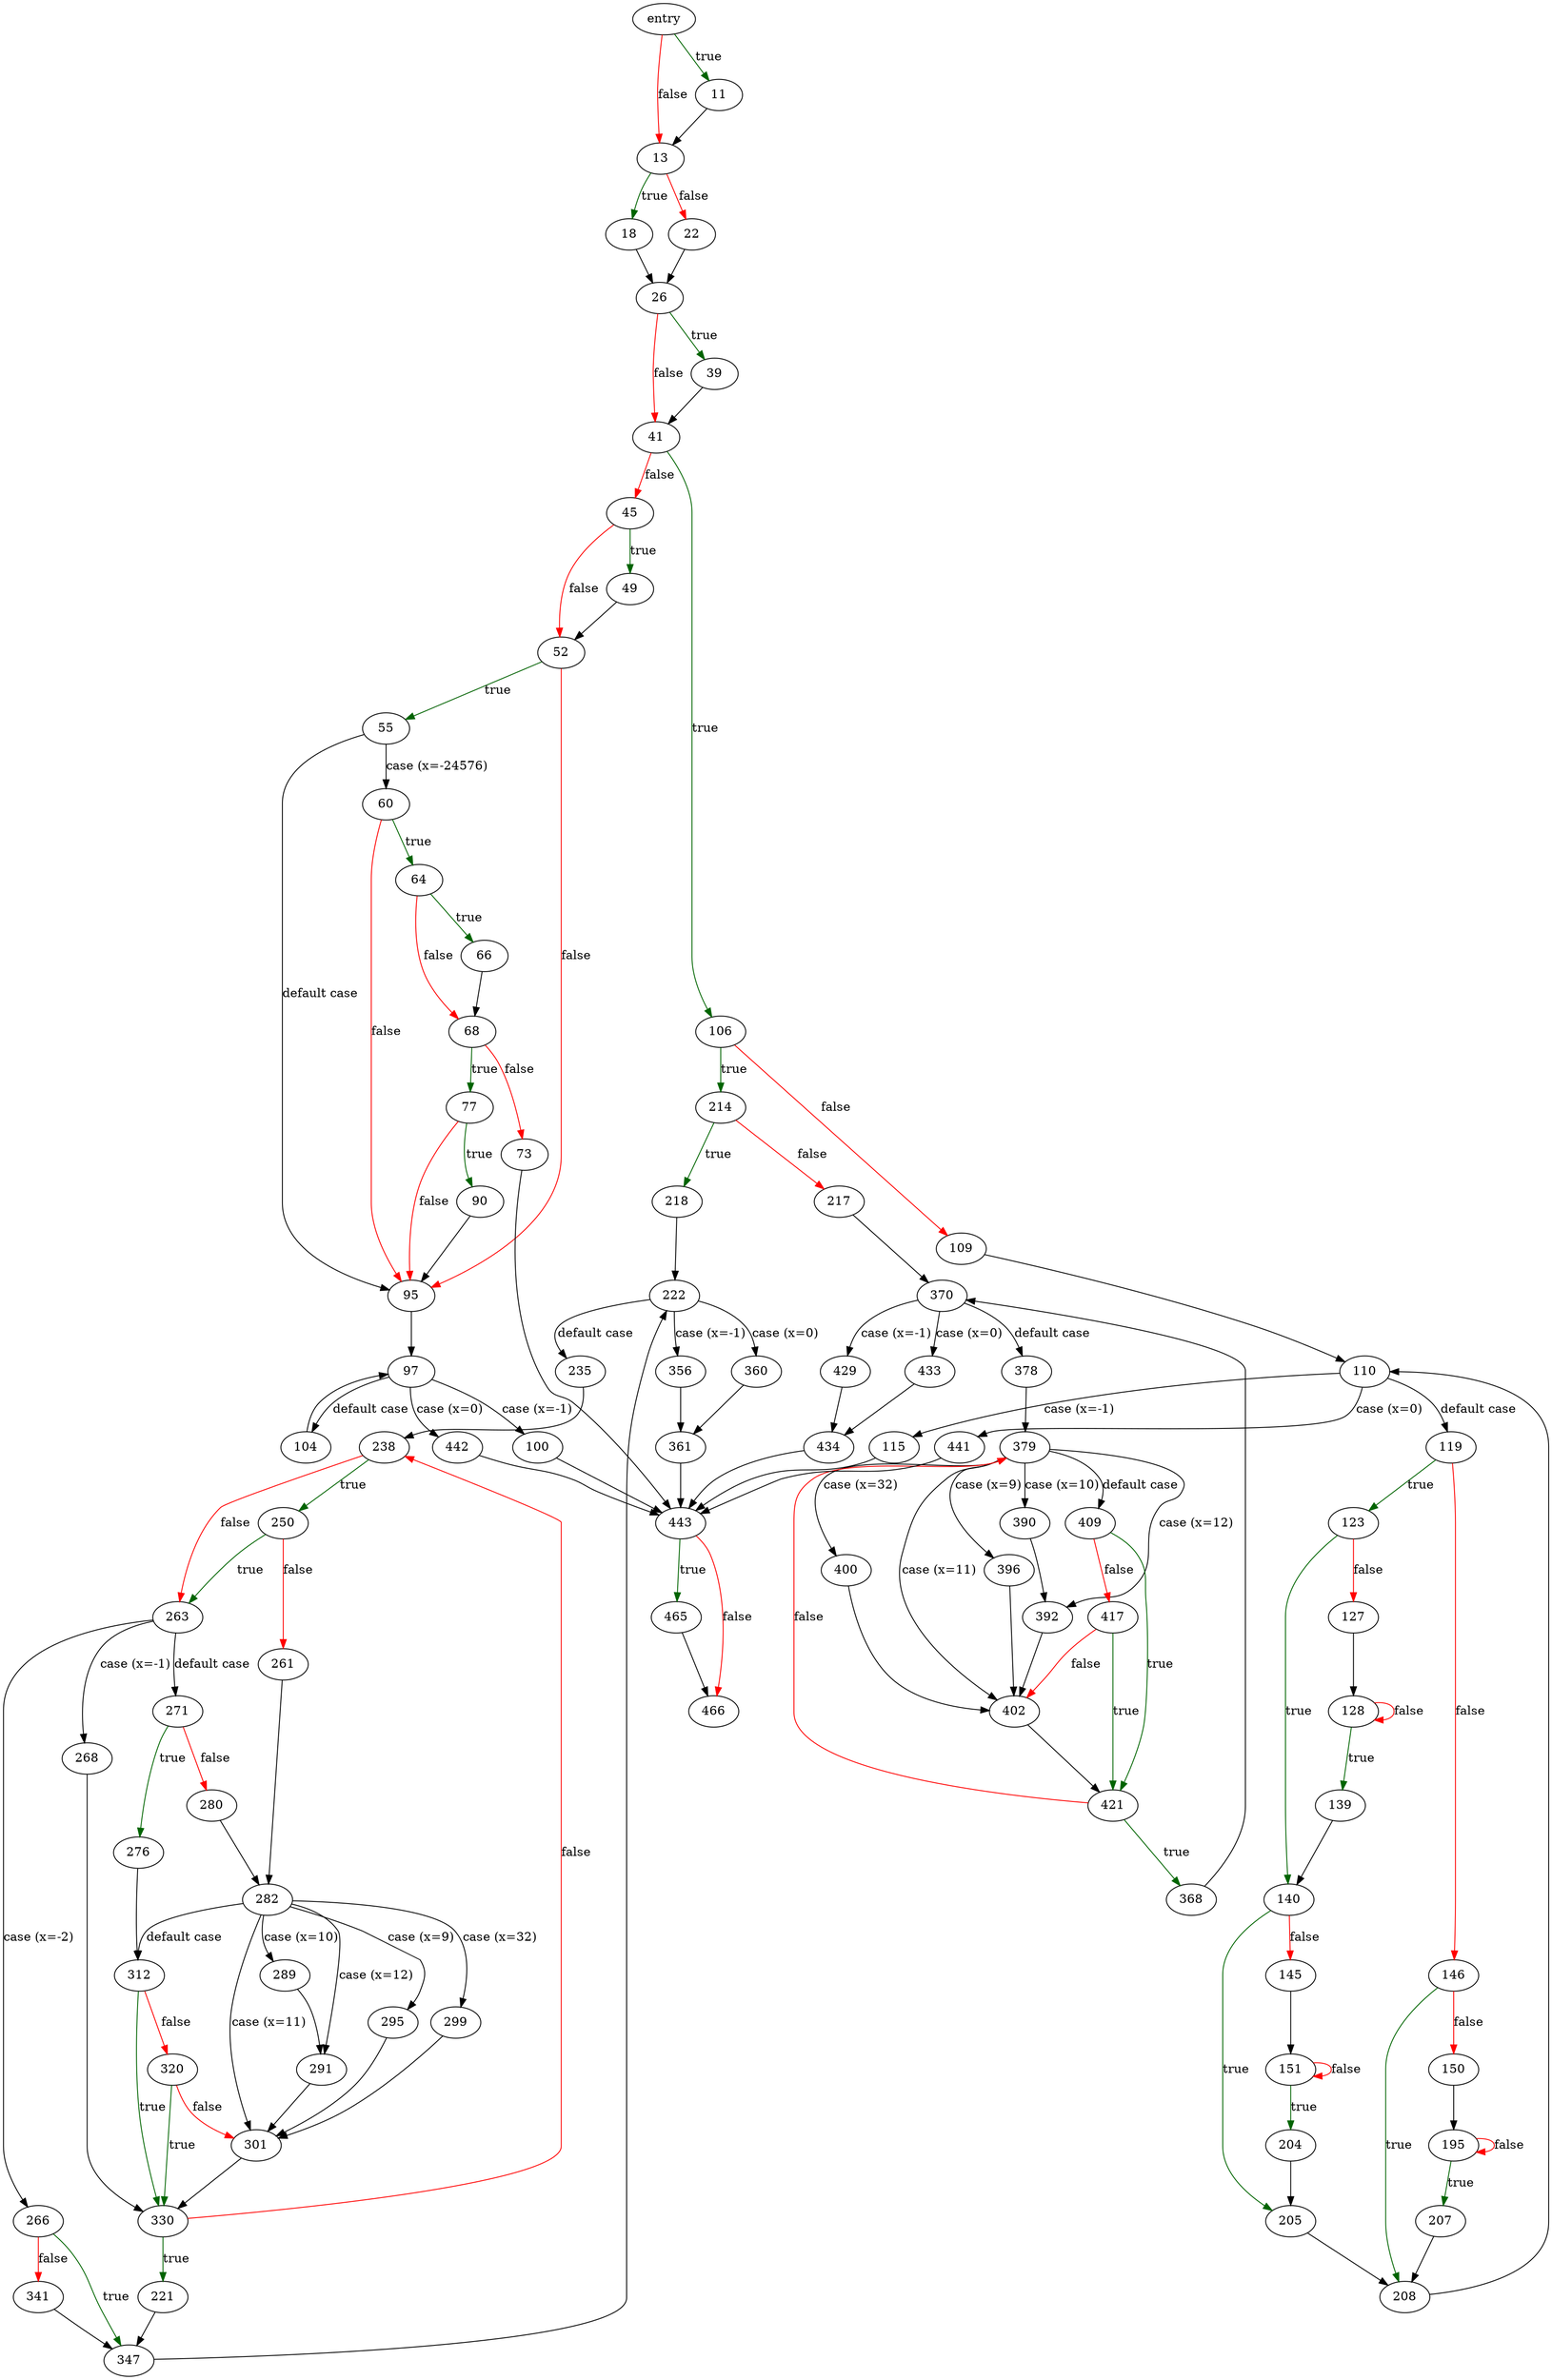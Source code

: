 digraph "wc" {
	// Node definitions.
	4 [label=entry];
	11;
	13;
	18;
	22;
	26;
	39;
	41;
	45;
	49;
	52;
	55;
	60;
	64;
	66;
	68;
	73;
	77;
	90;
	95;
	97;
	100;
	104;
	106;
	109;
	110;
	115;
	119;
	123;
	127;
	128;
	139;
	140;
	145;
	146;
	150;
	151;
	195;
	204;
	205;
	207;
	208;
	214;
	217;
	218;
	221;
	222;
	235;
	238;
	250;
	261;
	263;
	266;
	268;
	271;
	276;
	280;
	282;
	289;
	291;
	295;
	299;
	301;
	312;
	320;
	330;
	341;
	347;
	356;
	360;
	361;
	368;
	370;
	378;
	379;
	390;
	392;
	396;
	400;
	402;
	409;
	417;
	421;
	429;
	433;
	434;
	441;
	442;
	443;
	465;
	466;

	// Edge definitions.
	4 -> 11 [
		color=darkgreen
		label=true
	];
	4 -> 13 [
		color=red
		label=false
	];
	11 -> 13;
	13 -> 18 [
		color=darkgreen
		label=true
	];
	13 -> 22 [
		color=red
		label=false
	];
	18 -> 26;
	22 -> 26;
	26 -> 39 [
		color=darkgreen
		label=true
	];
	26 -> 41 [
		color=red
		label=false
	];
	39 -> 41;
	41 -> 45 [
		color=red
		label=false
	];
	41 -> 106 [
		color=darkgreen
		label=true
	];
	45 -> 49 [
		color=darkgreen
		label=true
	];
	45 -> 52 [
		color=red
		label=false
	];
	49 -> 52;
	52 -> 55 [
		color=darkgreen
		label=true
	];
	52 -> 95 [
		color=red
		label=false
	];
	55 -> 60 [label="case (x=-24576)"];
	55 -> 95 [label="default case"];
	60 -> 64 [
		color=darkgreen
		label=true
	];
	60 -> 95 [
		color=red
		label=false
	];
	64 -> 66 [
		color=darkgreen
		label=true
	];
	64 -> 68 [
		color=red
		label=false
	];
	66 -> 68;
	68 -> 73 [
		color=red
		label=false
	];
	68 -> 77 [
		color=darkgreen
		label=true
	];
	73 -> 443;
	77 -> 90 [
		color=darkgreen
		label=true
	];
	77 -> 95 [
		color=red
		label=false
	];
	90 -> 95;
	95 -> 97;
	97 -> 100 [label="case (x=-1)"];
	97 -> 104 [label="default case"];
	97 -> 442 [label="case (x=0)"];
	100 -> 443;
	104 -> 97;
	106 -> 109 [
		color=red
		label=false
	];
	106 -> 214 [
		color=darkgreen
		label=true
	];
	109 -> 110;
	110 -> 115 [label="case (x=-1)"];
	110 -> 119 [label="default case"];
	110 -> 441 [label="case (x=0)"];
	115 -> 443;
	119 -> 123 [
		color=darkgreen
		label=true
	];
	119 -> 146 [
		color=red
		label=false
	];
	123 -> 127 [
		color=red
		label=false
	];
	123 -> 140 [
		color=darkgreen
		label=true
	];
	127 -> 128;
	128 -> 128 [
		color=red
		label=false
	];
	128 -> 139 [
		color=darkgreen
		label=true
	];
	139 -> 140;
	140 -> 145 [
		color=red
		label=false
	];
	140 -> 205 [
		color=darkgreen
		label=true
	];
	145 -> 151;
	146 -> 150 [
		color=red
		label=false
	];
	146 -> 208 [
		color=darkgreen
		label=true
	];
	150 -> 195;
	151 -> 151 [
		color=red
		label=false
	];
	151 -> 204 [
		color=darkgreen
		label=true
	];
	195 -> 195 [
		color=red
		label=false
	];
	195 -> 207 [
		color=darkgreen
		label=true
	];
	204 -> 205;
	205 -> 208;
	207 -> 208;
	208 -> 110;
	214 -> 217 [
		color=red
		label=false
	];
	214 -> 218 [
		color=darkgreen
		label=true
	];
	217 -> 370;
	218 -> 222;
	221 -> 347;
	222 -> 235 [label="default case"];
	222 -> 356 [label="case (x=-1)"];
	222 -> 360 [label="case (x=0)"];
	235 -> 238;
	238 -> 250 [
		color=darkgreen
		label=true
	];
	238 -> 263 [
		color=red
		label=false
	];
	250 -> 261 [
		color=red
		label=false
	];
	250 -> 263 [
		color=darkgreen
		label=true
	];
	261 -> 282;
	263 -> 266 [label="case (x=-2)"];
	263 -> 268 [label="case (x=-1)"];
	263 -> 271 [label="default case"];
	266 -> 341 [
		color=red
		label=false
	];
	266 -> 347 [
		color=darkgreen
		label=true
	];
	268 -> 330;
	271 -> 276 [
		color=darkgreen
		label=true
	];
	271 -> 280 [
		color=red
		label=false
	];
	276 -> 312;
	280 -> 282;
	282 -> 289 [label="case (x=10)"];
	282 -> 291 [label="case (x=12)"];
	282 -> 295 [label="case (x=9)"];
	282 -> 299 [label="case (x=32)"];
	282 -> 301 [label="case (x=11)"];
	282 -> 312 [label="default case"];
	289 -> 291;
	291 -> 301;
	295 -> 301;
	299 -> 301;
	301 -> 330;
	312 -> 320 [
		color=red
		label=false
	];
	312 -> 330 [
		color=darkgreen
		label=true
	];
	320 -> 301 [
		color=red
		label=false
	];
	320 -> 330 [
		color=darkgreen
		label=true
	];
	330 -> 221 [
		color=darkgreen
		label=true
	];
	330 -> 238 [
		color=red
		label=false
	];
	341 -> 347;
	347 -> 222;
	356 -> 361;
	360 -> 361;
	361 -> 443;
	368 -> 370;
	370 -> 378 [label="default case"];
	370 -> 429 [label="case (x=-1)"];
	370 -> 433 [label="case (x=0)"];
	378 -> 379;
	379 -> 390 [label="case (x=10)"];
	379 -> 392 [label="case (x=12)"];
	379 -> 396 [label="case (x=9)"];
	379 -> 400 [label="case (x=32)"];
	379 -> 402 [label="case (x=11)"];
	379 -> 409 [label="default case"];
	390 -> 392;
	392 -> 402;
	396 -> 402;
	400 -> 402;
	402 -> 421;
	409 -> 417 [
		color=red
		label=false
	];
	409 -> 421 [
		color=darkgreen
		label=true
	];
	417 -> 402 [
		color=red
		label=false
	];
	417 -> 421 [
		color=darkgreen
		label=true
	];
	421 -> 368 [
		color=darkgreen
		label=true
	];
	421 -> 379 [
		color=red
		label=false
	];
	429 -> 434;
	433 -> 434;
	434 -> 443;
	441 -> 443;
	442 -> 443;
	443 -> 465 [
		color=darkgreen
		label=true
	];
	443 -> 466 [
		color=red
		label=false
	];
	465 -> 466;
}